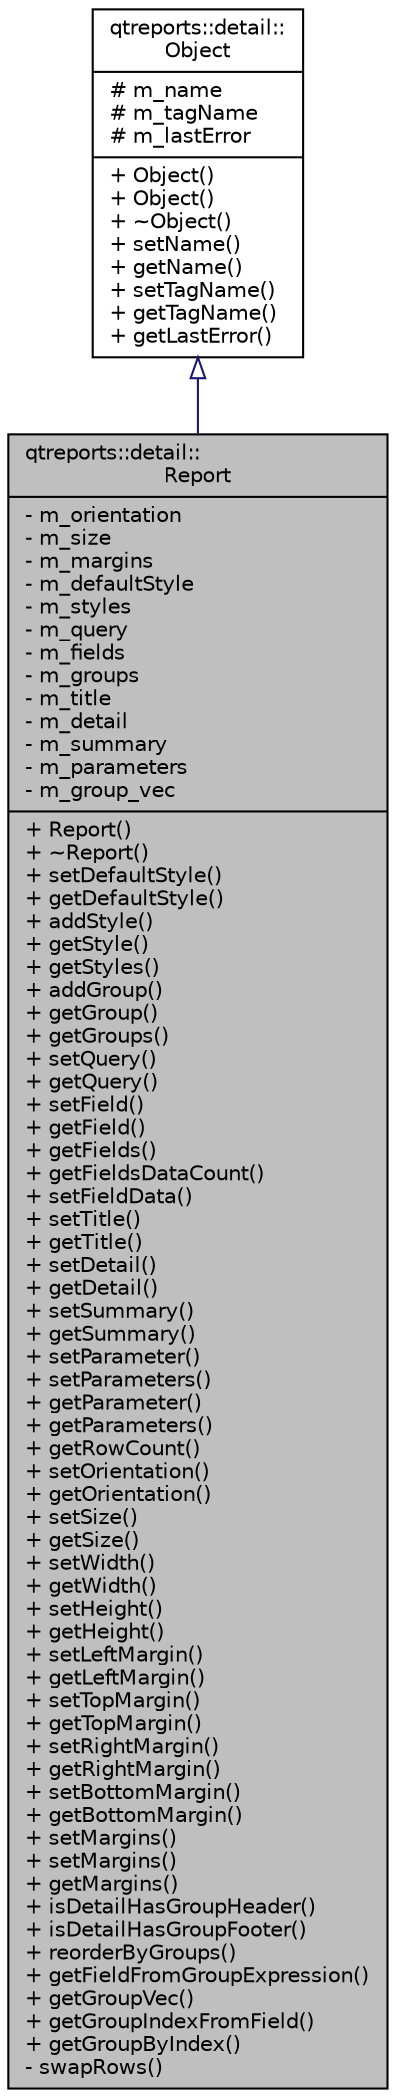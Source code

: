 digraph "qtreports::detail::Report"
{
 // INTERACTIVE_SVG=YES
  bgcolor="transparent";
  edge [fontname="Helvetica",fontsize="10",labelfontname="Helvetica",labelfontsize="10"];
  node [fontname="Helvetica",fontsize="10",shape=record];
  Node1 [label="{qtreports::detail::\lReport\n|- m_orientation\l- m_size\l- m_margins\l- m_defaultStyle\l- m_styles\l- m_query\l- m_fields\l- m_groups\l- m_title\l- m_detail\l- m_summary\l- m_parameters\l- m_group_vec\l|+ Report()\l+ ~Report()\l+ setDefaultStyle()\l+ getDefaultStyle()\l+ addStyle()\l+ getStyle()\l+ getStyles()\l+ addGroup()\l+ getGroup()\l+ getGroups()\l+ setQuery()\l+ getQuery()\l+ setField()\l+ getField()\l+ getFields()\l+ getFieldsDataCount()\l+ setFieldData()\l+ setTitle()\l+ getTitle()\l+ setDetail()\l+ getDetail()\l+ setSummary()\l+ getSummary()\l+ setParameter()\l+ setParameters()\l+ getParameter()\l+ getParameters()\l+ getRowCount()\l+ setOrientation()\l+ getOrientation()\l+ setSize()\l+ getSize()\l+ setWidth()\l+ getWidth()\l+ setHeight()\l+ getHeight()\l+ setLeftMargin()\l+ getLeftMargin()\l+ setTopMargin()\l+ getTopMargin()\l+ setRightMargin()\l+ getRightMargin()\l+ setBottomMargin()\l+ getBottomMargin()\l+ setMargins()\l+ setMargins()\l+ getMargins()\l+ isDetailHasGroupHeader()\l+ isDetailHasGroupFooter()\l+ reorderByGroups()\l+ getFieldFromGroupExpression()\l+ getGroupVec()\l+ getGroupIndexFromField()\l+ getGroupByIndex()\l- swapRows()\l}",height=0.2,width=0.4,color="black", fillcolor="grey75", style="filled", fontcolor="black"];
  Node2 -> Node1 [dir="back",color="midnightblue",fontsize="10",style="solid",arrowtail="onormal",fontname="Helvetica"];
  Node2 [label="{qtreports::detail::\lObject\n|# m_name\l# m_tagName\l# m_lastError\l|+ Object()\l+ Object()\l+ ~Object()\l+ setName()\l+ getName()\l+ setTagName()\l+ getTagName()\l+ getLastError()\l}",height=0.2,width=0.4,color="black",URL="$classqtreports_1_1detail_1_1_object.html",tooltip="Базовый класс для любого тэга "];
}
